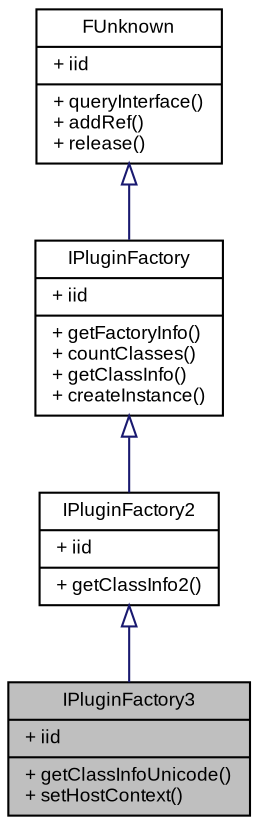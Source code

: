 digraph G
{
  bgcolor="transparent";
  edge [fontname="Arial",fontsize="9",labelfontname="Arial",labelfontsize="9"];
  node [fontname="Arial",fontsize="9",shape=record];
  Node1 [label="{IPluginFactory3\n|+ iid\l|+ getClassInfoUnicode()\l+ setHostContext()\l}",height=0.2,width=0.4,color="black", fillcolor="grey75", style="filled" fontcolor="black"];
  Node2 -> Node1 [dir=back,color="midnightblue",fontsize="9",style="solid",arrowtail="empty",fontname="Arial"];
  Node2 [label="{IPluginFactory2\n|+ iid\l|+ getClassInfo2()\l}",height=0.2,width=0.4,color="black",URL="$classSteinberg_1_1IPluginFactory2.html",tooltip="Version 2 of class factory supporting PClassInfo2."];
  Node3 -> Node2 [dir=back,color="midnightblue",fontsize="9",style="solid",arrowtail="empty",fontname="Arial"];
  Node3 [label="{IPluginFactory\n|+ iid\l|+ getFactoryInfo()\l+ countClasses()\l+ getClassInfo()\l+ createInstance()\l}",height=0.2,width=0.4,color="black",URL="$classSteinberg_1_1IPluginFactory.html",tooltip="Class factory that any Plug-in defines for creating class instances."];
  Node4 -> Node3 [dir=back,color="midnightblue",fontsize="9",style="solid",arrowtail="empty",fontname="Arial"];
  Node4 [label="{FUnknown\n|+ iid\l|+ queryInterface()\l+ addRef()\l+ release()\l}",height=0.2,width=0.4,color="black",URL="$classSteinberg_1_1FUnknown.html",tooltip="The basic interface of all interfaces."];
}
